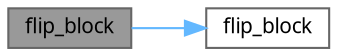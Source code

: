 digraph "flip_block"
{
 // INTERACTIVE_SVG=YES
 // LATEX_PDF_SIZE
  bgcolor="transparent";
  edge [fontname=Verdana,fontsize=10,labelfontname=Verdana,labelfontsize=10];
  node [fontname=Verdana,fontsize=10,shape=box,height=0.2,width=0.4];
  rankdir="LR";
  Node1 [id="Node000001",label="flip_block",height=0.2,width=0.4,color="gray40", fillcolor="grey60", style="filled", fontcolor="black",tooltip="Utility template dispatcher function for flip_block. Templated by buffer data type T."];
  Node1 -> Node2 [id="edge1_Node000001_Node000002",color="steelblue1",style="solid",tooltip=" "];
  Node2 [id="Node000002",label="flip_block",height=0.2,width=0.4,color="grey40", fillcolor="white", style="filled",URL="$a38960.html#a7191aa1b14ce65231ee4063e4c553134",tooltip="This function performs a 2D tranposition of an image."];
}
